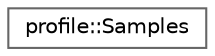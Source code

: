 digraph "Graphical Class Hierarchy"
{
 // LATEX_PDF_SIZE
  bgcolor="transparent";
  edge [fontname=Helvetica,fontsize=10,labelfontname=Helvetica,labelfontsize=10];
  node [fontname=Helvetica,fontsize=10,shape=box,height=0.2,width=0.4];
  rankdir="LR";
  Node0 [label="profile::Samples",height=0.2,width=0.4,color="grey40", fillcolor="white", style="filled",URL="$db/df8/structprofile_1_1_samples.html",tooltip=" "];
}
